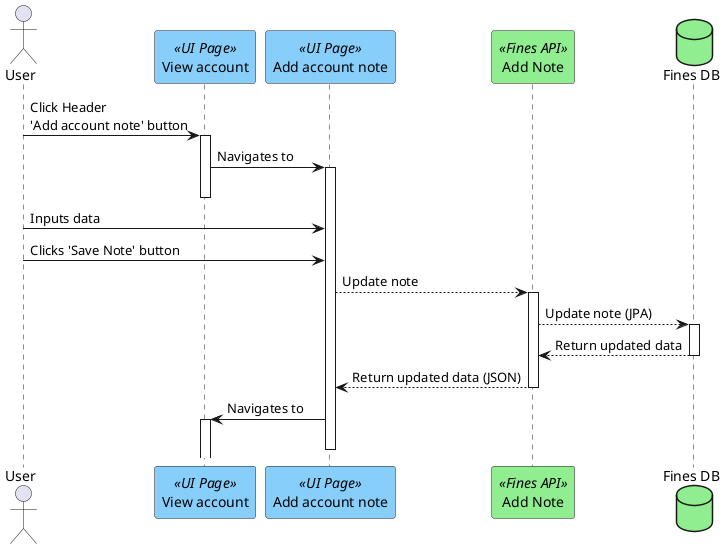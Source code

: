 @startuml
actor "User" as user
participant "View account" as viewAccount <<UI Page>> #lightskyblue
participant "Add account note" as notes <<UI Page>> #lightskyblue
participant "Add Note" as postNote <<Fines API>> #lightgreen
database "Fines DB" as db #lightgreen


user ->  viewAccount ++ : Click Header \n'Add account note' button
viewAccount -> notes ++ :Navigates to
deactivate viewAccount
user ->  notes : Inputs data
user ->  notes : Clicks 'Save Note' button
notes --> postNote ++: Update note
postNote --> db ++: Update note (JPA)
db --> postNote: Return updated data
deactivate db
postNote --> notes : Return updated data (JSON)
deactivate postNote
notes -> viewAccount ++: Navigates to
deactivate notes

@enduml